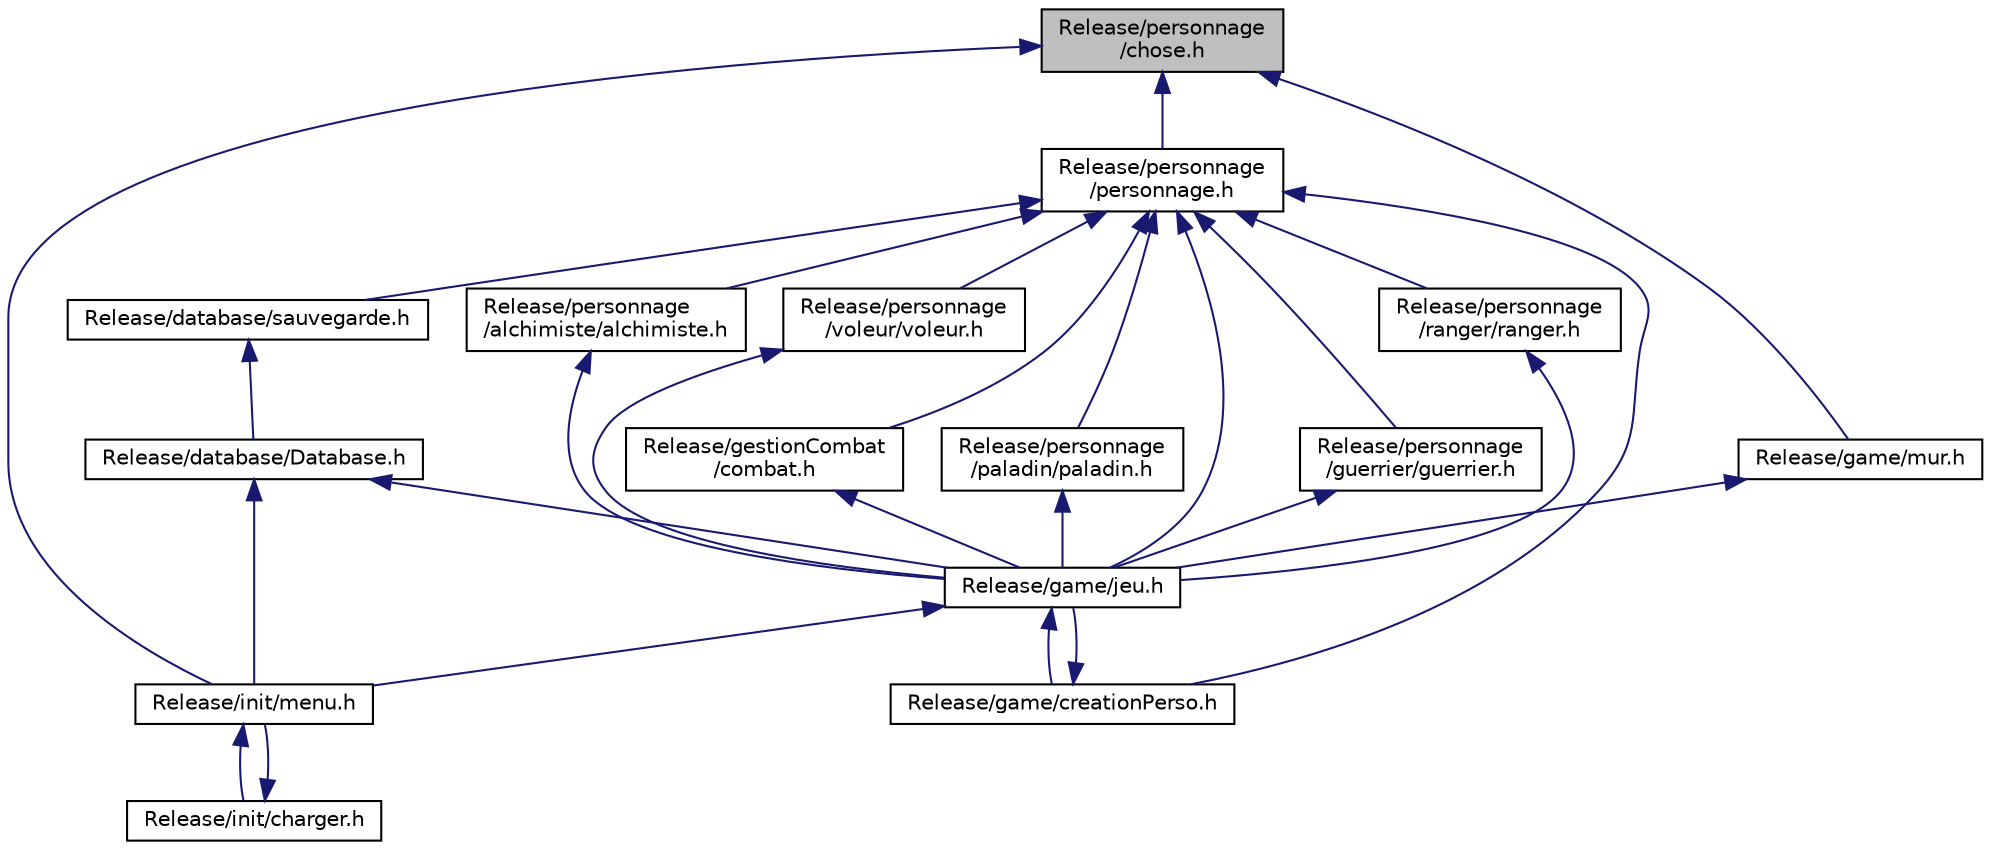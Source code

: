 digraph "Release/personnage/chose.h"
{
  edge [fontname="Helvetica",fontsize="10",labelfontname="Helvetica",labelfontsize="10"];
  node [fontname="Helvetica",fontsize="10",shape=record];
  Node10 [label="Release/personnage\l/chose.h",height=0.2,width=0.4,color="black", fillcolor="grey75", style="filled", fontcolor="black"];
  Node10 -> Node11 [dir="back",color="midnightblue",fontsize="10",style="solid"];
  Node11 [label="Release/personnage\l/personnage.h",height=0.2,width=0.4,color="black", fillcolor="white", style="filled",URL="$personnage_8h.html",tooltip="creer et gerre les personnages joueurs et IA du jeu "];
  Node11 -> Node12 [dir="back",color="midnightblue",fontsize="10",style="solid"];
  Node12 [label="Release/database/sauvegarde.h",height=0.2,width=0.4,color="black", fillcolor="white", style="filled",URL="$sauvegarde_8h.html",tooltip="classe qui reprend toutes les informations necessaire afin de les stocked en abse de donnee ..."];
  Node12 -> Node13 [dir="back",color="midnightblue",fontsize="10",style="solid"];
  Node13 [label="Release/database/Database.h",height=0.2,width=0.4,color="black", fillcolor="white", style="filled",URL="$_database_8h.html",tooltip="creation ecriture modification d&#39;une bdd fichier database.db   qui permet la sauvegarde d&#39;une partie ..."];
  Node13 -> Node14 [dir="back",color="midnightblue",fontsize="10",style="solid"];
  Node14 [label="Release/game/jeu.h",height=0.2,width=0.4,color="black", fillcolor="white", style="filled",URL="$jeu_8h.html",tooltip="permet de jouer apres la creation de personnage "];
  Node14 -> Node15 [dir="back",color="midnightblue",fontsize="10",style="solid"];
  Node15 [label="Release/game/creationPerso.h",height=0.2,width=0.4,color="black", fillcolor="white", style="filled",URL="$creation_perso_8h.html",tooltip="permet au joueur de cree un personnage "];
  Node15 -> Node14 [dir="back",color="midnightblue",fontsize="10",style="solid"];
  Node14 -> Node16 [dir="back",color="midnightblue",fontsize="10",style="solid"];
  Node16 [label="Release/init/menu.h",height=0.2,width=0.4,color="black", fillcolor="white", style="filled",URL="$menu_8h.html",tooltip="creer une fenetre permettant d&#39;afficher les boutons du menu "];
  Node16 -> Node17 [dir="back",color="midnightblue",fontsize="10",style="solid"];
  Node17 [label="Release/init/charger.h",height=0.2,width=0.4,color="black", fillcolor="white", style="filled",URL="$charger_8h.html",tooltip="permet d&#39;afficher les sauvegardes et cliquer sur une "];
  Node17 -> Node16 [dir="back",color="midnightblue",fontsize="10",style="solid"];
  Node13 -> Node16 [dir="back",color="midnightblue",fontsize="10",style="solid"];
  Node11 -> Node15 [dir="back",color="midnightblue",fontsize="10",style="solid"];
  Node11 -> Node14 [dir="back",color="midnightblue",fontsize="10",style="solid"];
  Node11 -> Node18 [dir="back",color="midnightblue",fontsize="10",style="solid"];
  Node18 [label="Release/gestionCombat\l/combat.h",height=0.2,width=0.4,color="black", fillcolor="white", style="filled",URL="$combat_8h.html",tooltip="permet de gerrer le combat "];
  Node18 -> Node14 [dir="back",color="midnightblue",fontsize="10",style="solid"];
  Node11 -> Node19 [dir="back",color="midnightblue",fontsize="10",style="solid"];
  Node19 [label="Release/personnage\l/paladin/paladin.h",height=0.2,width=0.4,color="black", fillcolor="white", style="filled",URL="$paladin_8h.html",tooltip="attaque et calcul de soin du metier paladin "];
  Node19 -> Node14 [dir="back",color="midnightblue",fontsize="10",style="solid"];
  Node11 -> Node20 [dir="back",color="midnightblue",fontsize="10",style="solid"];
  Node20 [label="Release/personnage\l/guerrier/guerrier.h",height=0.2,width=0.4,color="black", fillcolor="white", style="filled",URL="$guerrier_8h.html",tooltip="attaque et calcul de soin du metier guerrier "];
  Node20 -> Node14 [dir="back",color="midnightblue",fontsize="10",style="solid"];
  Node11 -> Node21 [dir="back",color="midnightblue",fontsize="10",style="solid"];
  Node21 [label="Release/personnage\l/alchimiste/alchimiste.h",height=0.2,width=0.4,color="black", fillcolor="white", style="filled",URL="$alchimiste_8h.html",tooltip="attaque et calcul de soin du metier Alchimiste "];
  Node21 -> Node14 [dir="back",color="midnightblue",fontsize="10",style="solid"];
  Node11 -> Node22 [dir="back",color="midnightblue",fontsize="10",style="solid"];
  Node22 [label="Release/personnage\l/ranger/ranger.h",height=0.2,width=0.4,color="black", fillcolor="white", style="filled",URL="$ranger_8h.html",tooltip="attaque et calcul de soin du metier ranger "];
  Node22 -> Node14 [dir="back",color="midnightblue",fontsize="10",style="solid"];
  Node11 -> Node23 [dir="back",color="midnightblue",fontsize="10",style="solid"];
  Node23 [label="Release/personnage\l/voleur/voleur.h",height=0.2,width=0.4,color="black", fillcolor="white", style="filled",URL="$voleur_8h.html",tooltip="attaque et calcul de soin du metier voleur "];
  Node23 -> Node14 [dir="back",color="midnightblue",fontsize="10",style="solid"];
  Node10 -> Node24 [dir="back",color="midnightblue",fontsize="10",style="solid"];
  Node24 [label="Release/game/mur.h",height=0.2,width=0.4,color="black", fillcolor="white", style="filled",URL="$mur_8h.html",tooltip="permet de creer des blocks "];
  Node24 -> Node14 [dir="back",color="midnightblue",fontsize="10",style="solid"];
  Node10 -> Node16 [dir="back",color="midnightblue",fontsize="10",style="solid"];
}
